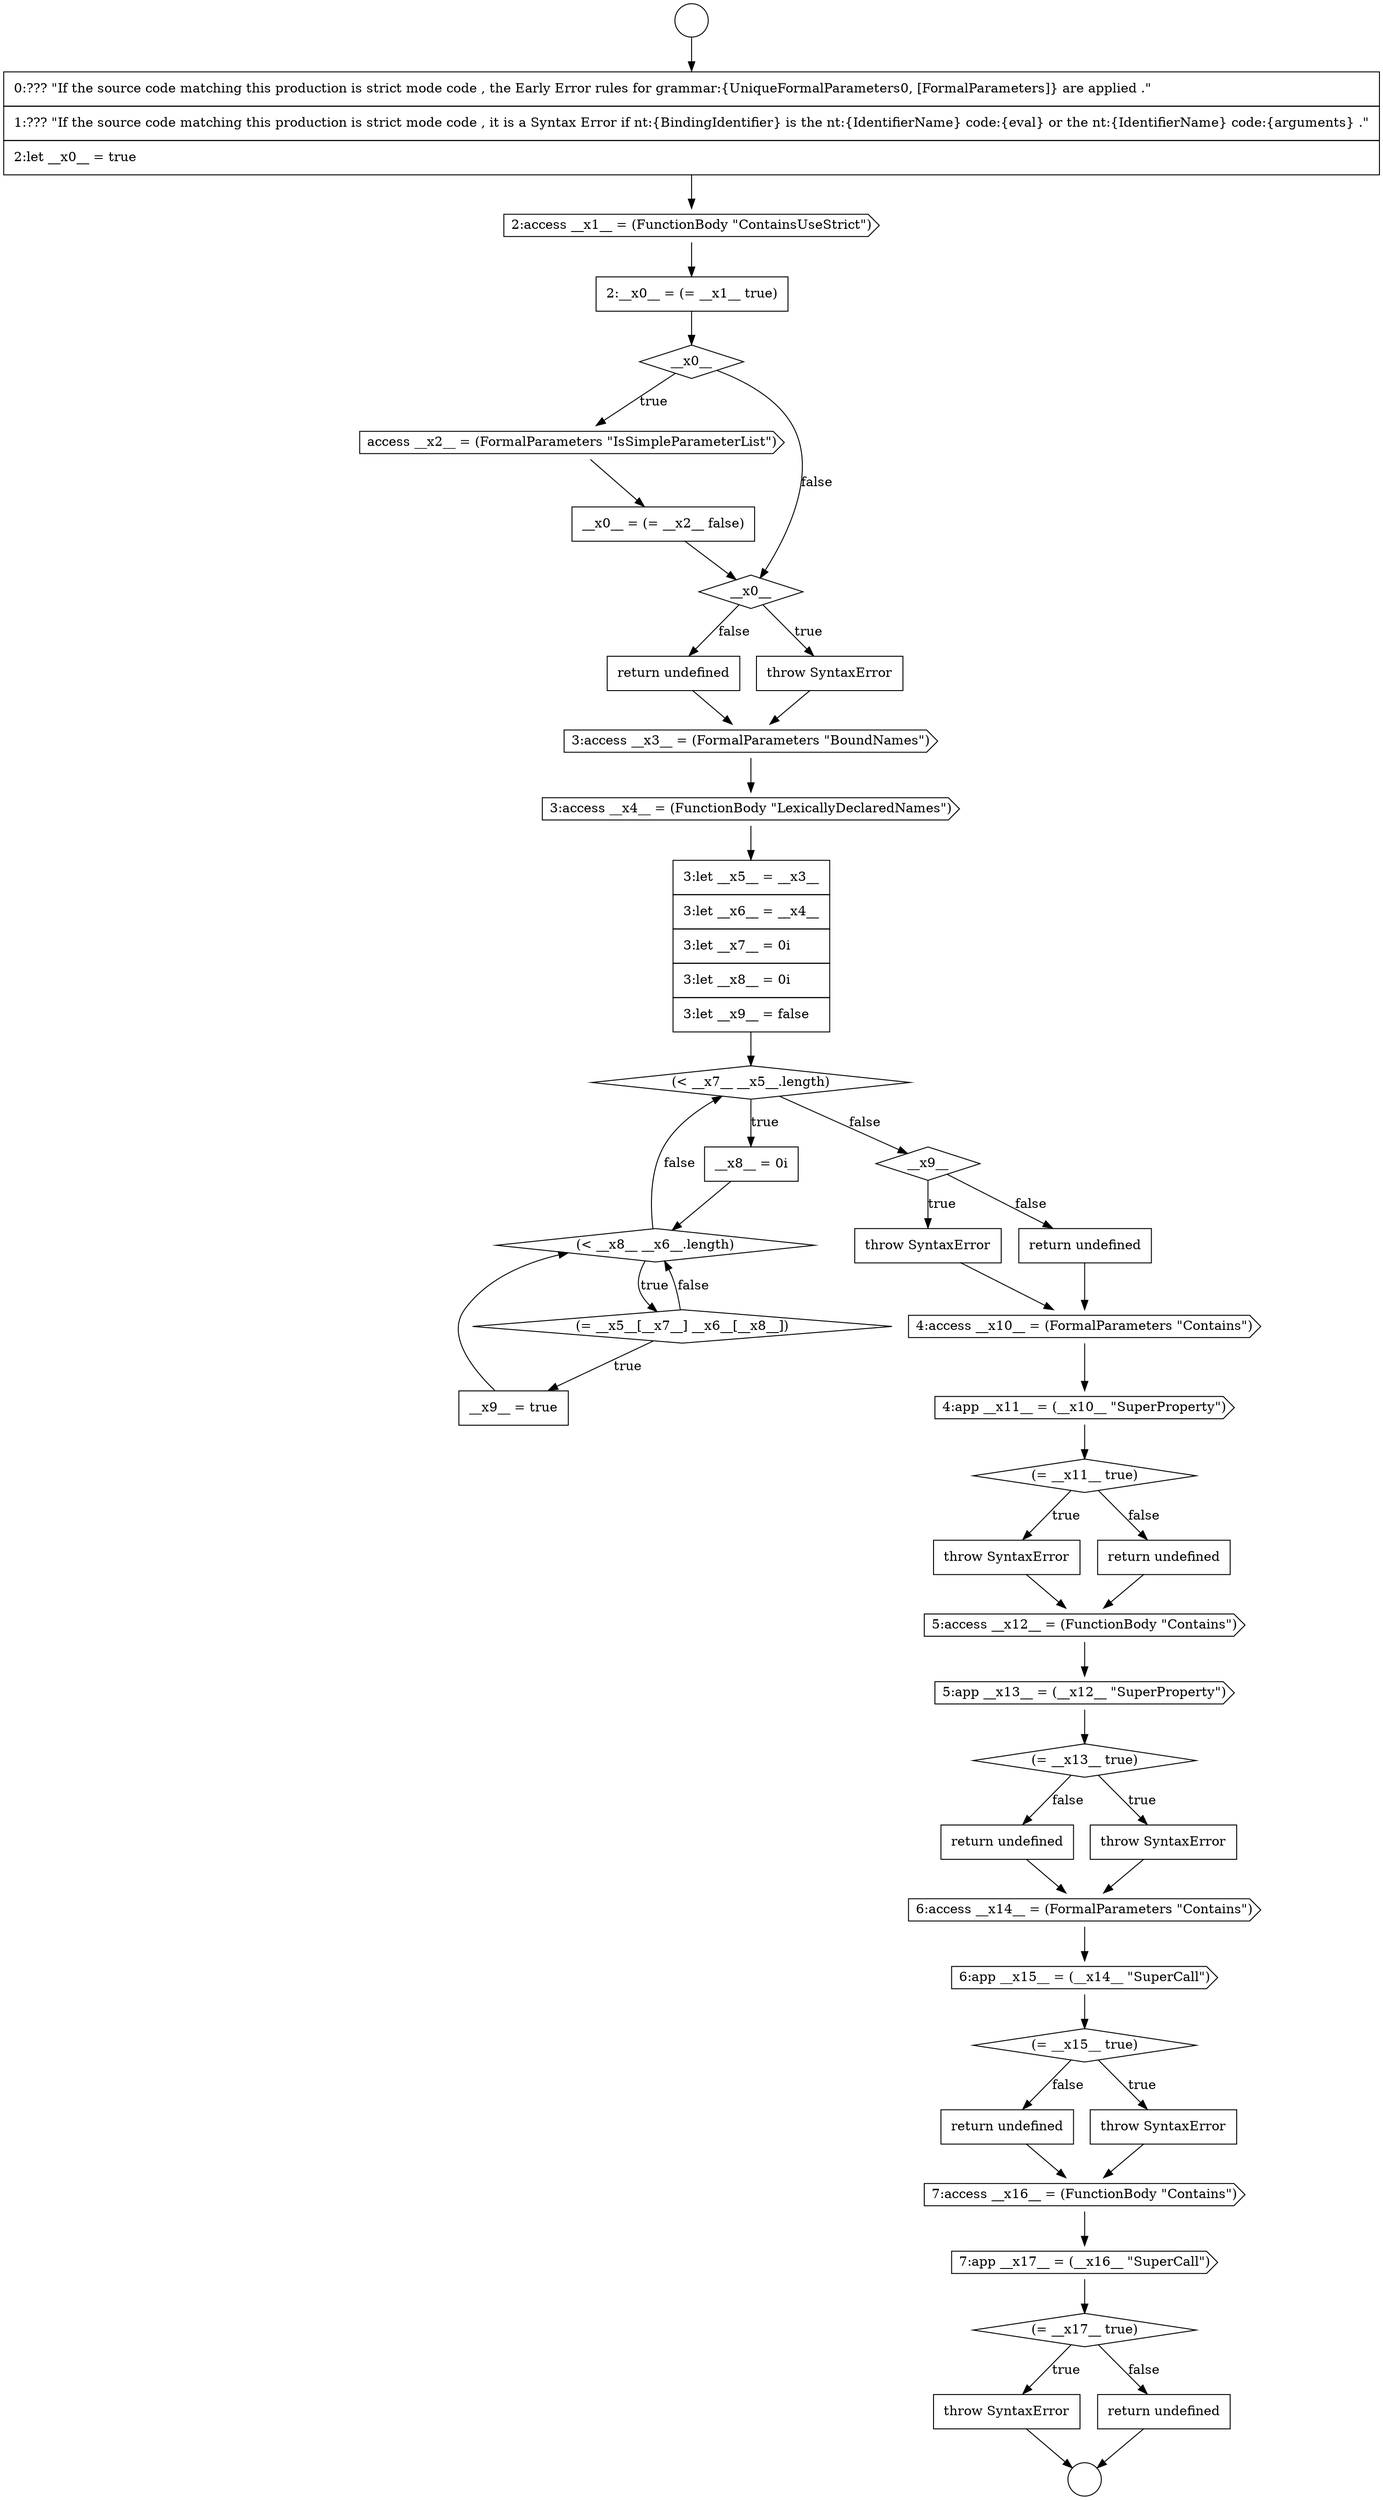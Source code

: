 digraph {
  node17715 [shape=cds, label=<<font color="black">5:access __x12__ = (FunctionBody &quot;Contains&quot;)</font>> color="black" fillcolor="white" style=filled]
  node17688 [shape=circle label=" " color="black" fillcolor="white" style=filled]
  node17692 [shape=none, margin=0, label=<<font color="black">
    <table border="0" cellborder="1" cellspacing="0" cellpadding="10">
      <tr><td align="left">2:__x0__ = (= __x1__ true)</td></tr>
    </table>
  </font>> color="black" fillcolor="white" style=filled]
  node17704 [shape=diamond, label=<<font color="black">(&lt; __x8__ __x6__.length)</font>> color="black" fillcolor="white" style=filled]
  node17721 [shape=cds, label=<<font color="black">6:app __x15__ = (__x14__ &quot;SuperCall&quot;)</font>> color="black" fillcolor="white" style=filled]
  node17728 [shape=none, margin=0, label=<<font color="black">
    <table border="0" cellborder="1" cellspacing="0" cellpadding="10">
      <tr><td align="left">throw SyntaxError</td></tr>
    </table>
  </font>> color="black" fillcolor="white" style=filled]
  node17698 [shape=none, margin=0, label=<<font color="black">
    <table border="0" cellborder="1" cellspacing="0" cellpadding="10">
      <tr><td align="left">return undefined</td></tr>
    </table>
  </font>> color="black" fillcolor="white" style=filled]
  node17711 [shape=cds, label=<<font color="black">4:app __x11__ = (__x10__ &quot;SuperProperty&quot;)</font>> color="black" fillcolor="white" style=filled]
  node17707 [shape=diamond, label=<<font color="black">__x9__</font>> color="black" fillcolor="white" style=filled]
  node17690 [shape=none, margin=0, label=<<font color="black">
    <table border="0" cellborder="1" cellspacing="0" cellpadding="10">
      <tr><td align="left">0:??? &quot;If the source code matching this production is strict mode code , the Early Error rules for grammar:{UniqueFormalParameters0, [FormalParameters]} are applied .&quot;</td></tr>
      <tr><td align="left">1:??? &quot;If the source code matching this production is strict mode code , it is a Syntax Error if nt:{BindingIdentifier} is the nt:{IdentifierName} code:{eval} or the nt:{IdentifierName} code:{arguments} .&quot;</td></tr>
      <tr><td align="left">2:let __x0__ = true</td></tr>
    </table>
  </font>> color="black" fillcolor="white" style=filled]
  node17710 [shape=cds, label=<<font color="black">4:access __x10__ = (FormalParameters &quot;Contains&quot;)</font>> color="black" fillcolor="white" style=filled]
  node17724 [shape=none, margin=0, label=<<font color="black">
    <table border="0" cellborder="1" cellspacing="0" cellpadding="10">
      <tr><td align="left">return undefined</td></tr>
    </table>
  </font>> color="black" fillcolor="white" style=filled]
  node17697 [shape=none, margin=0, label=<<font color="black">
    <table border="0" cellborder="1" cellspacing="0" cellpadding="10">
      <tr><td align="left">throw SyntaxError</td></tr>
    </table>
  </font>> color="black" fillcolor="white" style=filled]
  node17727 [shape=diamond, label=<<font color="black">(= __x17__ true)</font>> color="black" fillcolor="white" style=filled]
  node17694 [shape=cds, label=<<font color="black">access __x2__ = (FormalParameters &quot;IsSimpleParameterList&quot;)</font>> color="black" fillcolor="white" style=filled]
  node17691 [shape=cds, label=<<font color="black">2:access __x1__ = (FunctionBody &quot;ContainsUseStrict&quot;)</font>> color="black" fillcolor="white" style=filled]
  node17723 [shape=none, margin=0, label=<<font color="black">
    <table border="0" cellborder="1" cellspacing="0" cellpadding="10">
      <tr><td align="left">throw SyntaxError</td></tr>
    </table>
  </font>> color="black" fillcolor="white" style=filled]
  node17702 [shape=diamond, label=<<font color="black">(&lt; __x7__ __x5__.length)</font>> color="black" fillcolor="white" style=filled]
  node17719 [shape=none, margin=0, label=<<font color="black">
    <table border="0" cellborder="1" cellspacing="0" cellpadding="10">
      <tr><td align="left">return undefined</td></tr>
    </table>
  </font>> color="black" fillcolor="white" style=filled]
  node17706 [shape=none, margin=0, label=<<font color="black">
    <table border="0" cellborder="1" cellspacing="0" cellpadding="10">
      <tr><td align="left">__x9__ = true</td></tr>
    </table>
  </font>> color="black" fillcolor="white" style=filled]
  node17699 [shape=cds, label=<<font color="black">3:access __x3__ = (FormalParameters &quot;BoundNames&quot;)</font>> color="black" fillcolor="white" style=filled]
  node17726 [shape=cds, label=<<font color="black">7:app __x17__ = (__x16__ &quot;SuperCall&quot;)</font>> color="black" fillcolor="white" style=filled]
  node17709 [shape=none, margin=0, label=<<font color="black">
    <table border="0" cellborder="1" cellspacing="0" cellpadding="10">
      <tr><td align="left">return undefined</td></tr>
    </table>
  </font>> color="black" fillcolor="white" style=filled]
  node17720 [shape=cds, label=<<font color="black">6:access __x14__ = (FormalParameters &quot;Contains&quot;)</font>> color="black" fillcolor="white" style=filled]
  node17729 [shape=none, margin=0, label=<<font color="black">
    <table border="0" cellborder="1" cellspacing="0" cellpadding="10">
      <tr><td align="left">return undefined</td></tr>
    </table>
  </font>> color="black" fillcolor="white" style=filled]
  node17716 [shape=cds, label=<<font color="black">5:app __x13__ = (__x12__ &quot;SuperProperty&quot;)</font>> color="black" fillcolor="white" style=filled]
  node17695 [shape=none, margin=0, label=<<font color="black">
    <table border="0" cellborder="1" cellspacing="0" cellpadding="10">
      <tr><td align="left">__x0__ = (= __x2__ false)</td></tr>
    </table>
  </font>> color="black" fillcolor="white" style=filled]
  node17703 [shape=none, margin=0, label=<<font color="black">
    <table border="0" cellborder="1" cellspacing="0" cellpadding="10">
      <tr><td align="left">__x8__ = 0i</td></tr>
    </table>
  </font>> color="black" fillcolor="white" style=filled]
  node17700 [shape=cds, label=<<font color="black">3:access __x4__ = (FunctionBody &quot;LexicallyDeclaredNames&quot;)</font>> color="black" fillcolor="white" style=filled]
  node17722 [shape=diamond, label=<<font color="black">(= __x15__ true)</font>> color="black" fillcolor="white" style=filled]
  node17705 [shape=diamond, label=<<font color="black">(= __x5__[__x7__] __x6__[__x8__])</font>> color="black" fillcolor="white" style=filled]
  node17712 [shape=diamond, label=<<font color="black">(= __x11__ true)</font>> color="black" fillcolor="white" style=filled]
  node17725 [shape=cds, label=<<font color="black">7:access __x16__ = (FunctionBody &quot;Contains&quot;)</font>> color="black" fillcolor="white" style=filled]
  node17708 [shape=none, margin=0, label=<<font color="black">
    <table border="0" cellborder="1" cellspacing="0" cellpadding="10">
      <tr><td align="left">throw SyntaxError</td></tr>
    </table>
  </font>> color="black" fillcolor="white" style=filled]
  node17713 [shape=none, margin=0, label=<<font color="black">
    <table border="0" cellborder="1" cellspacing="0" cellpadding="10">
      <tr><td align="left">throw SyntaxError</td></tr>
    </table>
  </font>> color="black" fillcolor="white" style=filled]
  node17696 [shape=diamond, label=<<font color="black">__x0__</font>> color="black" fillcolor="white" style=filled]
  node17717 [shape=diamond, label=<<font color="black">(= __x13__ true)</font>> color="black" fillcolor="white" style=filled]
  node17689 [shape=circle label=" " color="black" fillcolor="white" style=filled]
  node17693 [shape=diamond, label=<<font color="black">__x0__</font>> color="black" fillcolor="white" style=filled]
  node17714 [shape=none, margin=0, label=<<font color="black">
    <table border="0" cellborder="1" cellspacing="0" cellpadding="10">
      <tr><td align="left">return undefined</td></tr>
    </table>
  </font>> color="black" fillcolor="white" style=filled]
  node17718 [shape=none, margin=0, label=<<font color="black">
    <table border="0" cellborder="1" cellspacing="0" cellpadding="10">
      <tr><td align="left">throw SyntaxError</td></tr>
    </table>
  </font>> color="black" fillcolor="white" style=filled]
  node17701 [shape=none, margin=0, label=<<font color="black">
    <table border="0" cellborder="1" cellspacing="0" cellpadding="10">
      <tr><td align="left">3:let __x5__ = __x3__</td></tr>
      <tr><td align="left">3:let __x6__ = __x4__</td></tr>
      <tr><td align="left">3:let __x7__ = 0i</td></tr>
      <tr><td align="left">3:let __x8__ = 0i</td></tr>
      <tr><td align="left">3:let __x9__ = false</td></tr>
    </table>
  </font>> color="black" fillcolor="white" style=filled]
  node17718 -> node17720 [ color="black"]
  node17728 -> node17689 [ color="black"]
  node17722 -> node17723 [label=<<font color="black">true</font>> color="black"]
  node17722 -> node17724 [label=<<font color="black">false</font>> color="black"]
  node17697 -> node17699 [ color="black"]
  node17698 -> node17699 [ color="black"]
  node17696 -> node17697 [label=<<font color="black">true</font>> color="black"]
  node17696 -> node17698 [label=<<font color="black">false</font>> color="black"]
  node17720 -> node17721 [ color="black"]
  node17701 -> node17702 [ color="black"]
  node17702 -> node17703 [label=<<font color="black">true</font>> color="black"]
  node17702 -> node17707 [label=<<font color="black">false</font>> color="black"]
  node17693 -> node17694 [label=<<font color="black">true</font>> color="black"]
  node17693 -> node17696 [label=<<font color="black">false</font>> color="black"]
  node17711 -> node17712 [ color="black"]
  node17716 -> node17717 [ color="black"]
  node17713 -> node17715 [ color="black"]
  node17709 -> node17710 [ color="black"]
  node17715 -> node17716 [ color="black"]
  node17688 -> node17690 [ color="black"]
  node17714 -> node17715 [ color="black"]
  node17717 -> node17718 [label=<<font color="black">true</font>> color="black"]
  node17717 -> node17719 [label=<<font color="black">false</font>> color="black"]
  node17729 -> node17689 [ color="black"]
  node17706 -> node17704 [ color="black"]
  node17705 -> node17706 [label=<<font color="black">true</font>> color="black"]
  node17705 -> node17704 [label=<<font color="black">false</font>> color="black"]
  node17704 -> node17705 [label=<<font color="black">true</font>> color="black"]
  node17704 -> node17702 [label=<<font color="black">false</font>> color="black"]
  node17699 -> node17700 [ color="black"]
  node17691 -> node17692 [ color="black"]
  node17725 -> node17726 [ color="black"]
  node17727 -> node17728 [label=<<font color="black">true</font>> color="black"]
  node17727 -> node17729 [label=<<font color="black">false</font>> color="black"]
  node17700 -> node17701 [ color="black"]
  node17707 -> node17708 [label=<<font color="black">true</font>> color="black"]
  node17707 -> node17709 [label=<<font color="black">false</font>> color="black"]
  node17724 -> node17725 [ color="black"]
  node17708 -> node17710 [ color="black"]
  node17723 -> node17725 [ color="black"]
  node17726 -> node17727 [ color="black"]
  node17703 -> node17704 [ color="black"]
  node17719 -> node17720 [ color="black"]
  node17721 -> node17722 [ color="black"]
  node17690 -> node17691 [ color="black"]
  node17712 -> node17713 [label=<<font color="black">true</font>> color="black"]
  node17712 -> node17714 [label=<<font color="black">false</font>> color="black"]
  node17695 -> node17696 [ color="black"]
  node17692 -> node17693 [ color="black"]
  node17694 -> node17695 [ color="black"]
  node17710 -> node17711 [ color="black"]
}
